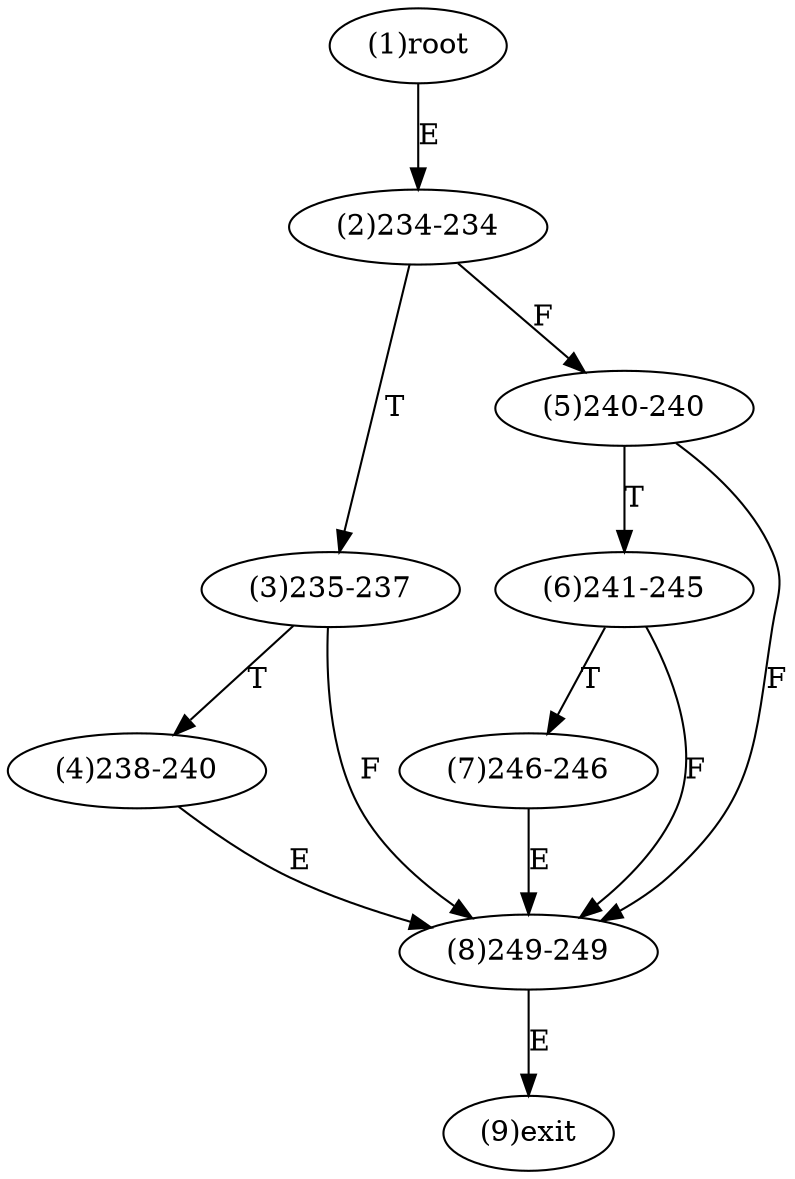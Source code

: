 digraph "" { 
1[ label="(1)root"];
2[ label="(2)234-234"];
3[ label="(3)235-237"];
4[ label="(4)238-240"];
5[ label="(5)240-240"];
6[ label="(6)241-245"];
7[ label="(7)246-246"];
8[ label="(8)249-249"];
9[ label="(9)exit"];
1->2[ label="E"];
2->5[ label="F"];
2->3[ label="T"];
3->8[ label="F"];
3->4[ label="T"];
4->8[ label="E"];
5->8[ label="F"];
5->6[ label="T"];
6->8[ label="F"];
6->7[ label="T"];
7->8[ label="E"];
8->9[ label="E"];
}